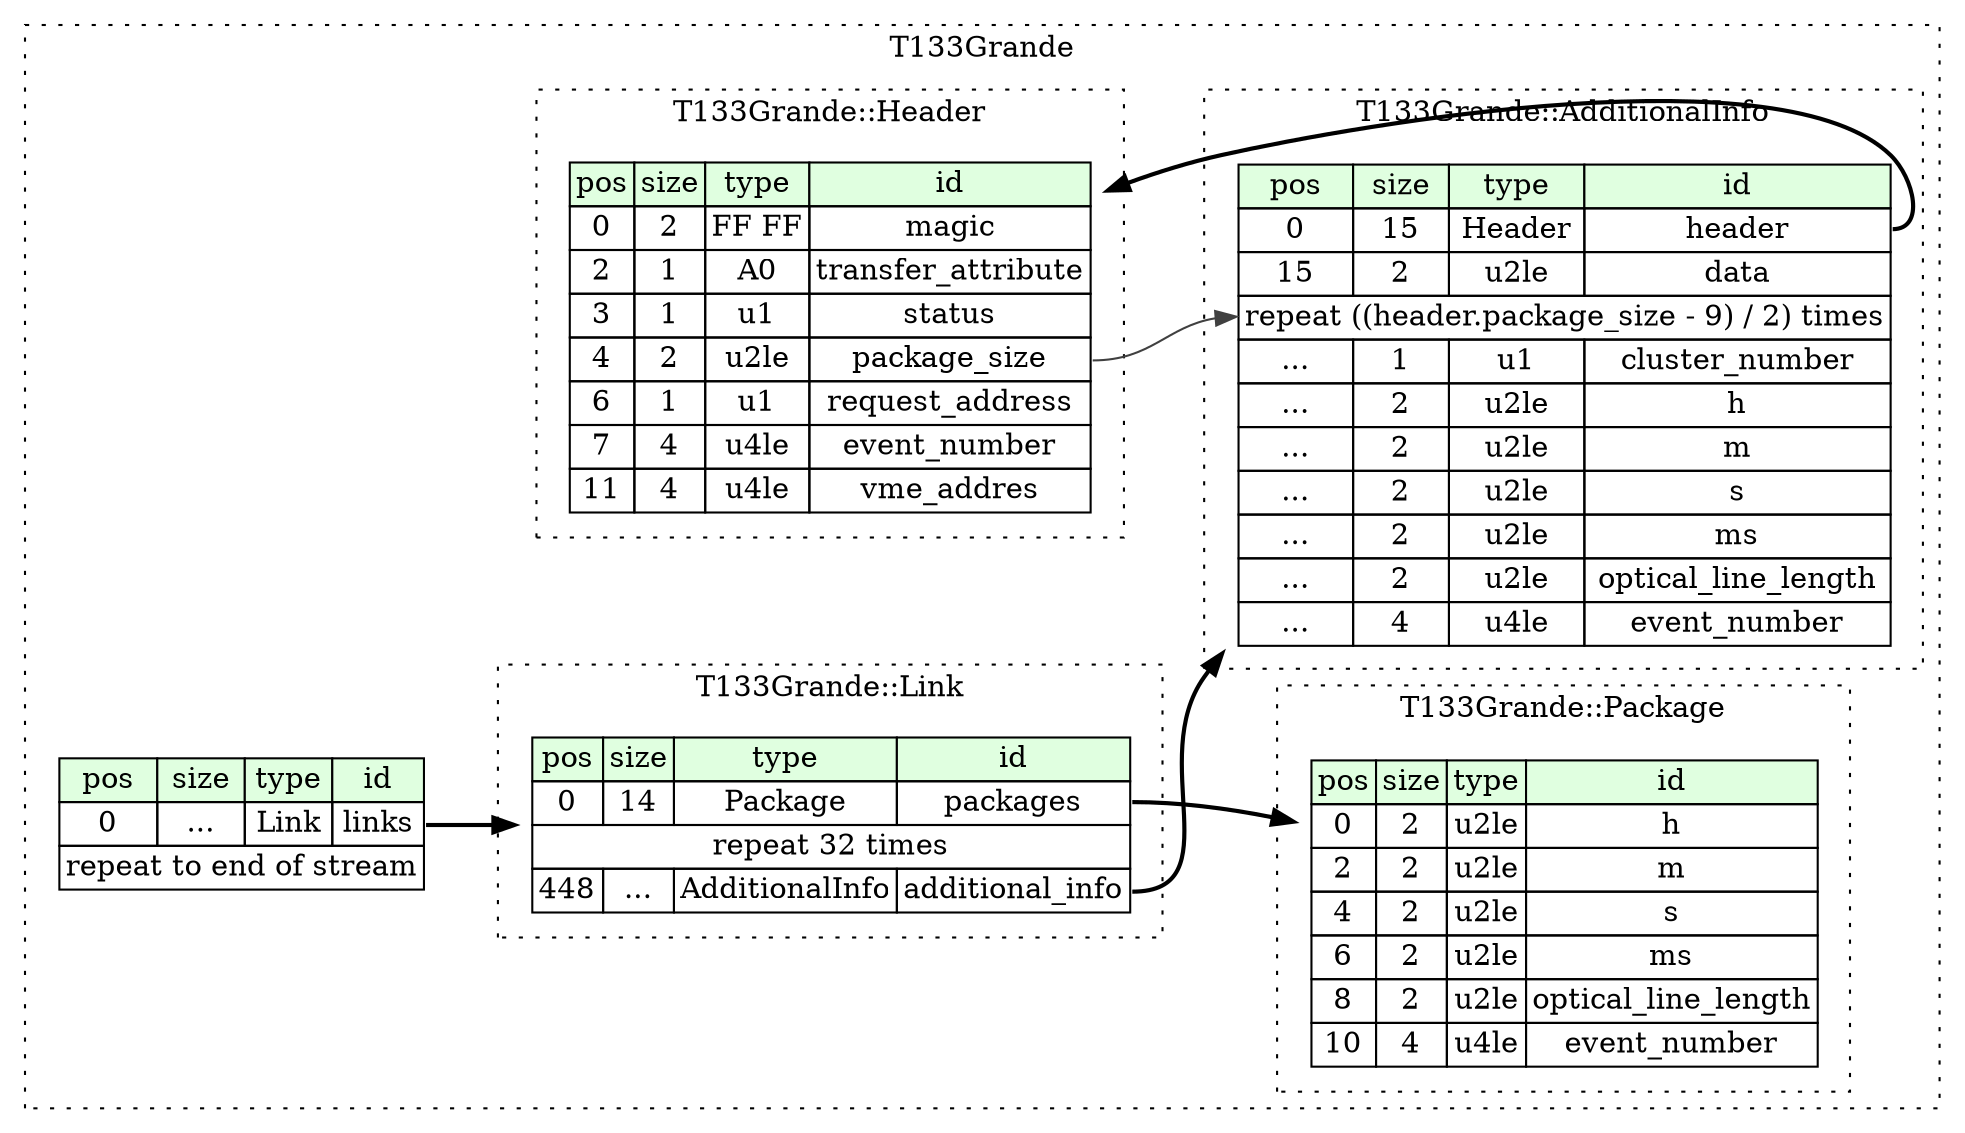 digraph {
	rankdir=LR;
	node [shape=plaintext];
	subgraph cluster__t133_grande {
		label="T133Grande";
		graph[style=dotted];

		t133_grande__seq [label=<<TABLE BORDER="0" CELLBORDER="1" CELLSPACING="0">
			<TR><TD BGCOLOR="#E0FFE0">pos</TD><TD BGCOLOR="#E0FFE0">size</TD><TD BGCOLOR="#E0FFE0">type</TD><TD BGCOLOR="#E0FFE0">id</TD></TR>
			<TR><TD PORT="links_pos">0</TD><TD PORT="links_size">...</TD><TD>Link</TD><TD PORT="links_type">links</TD></TR>
			<TR><TD COLSPAN="4" PORT="links__repeat">repeat to end of stream</TD></TR>
		</TABLE>>];
		subgraph cluster__link {
			label="T133Grande::Link";
			graph[style=dotted];

			link__seq [label=<<TABLE BORDER="0" CELLBORDER="1" CELLSPACING="0">
				<TR><TD BGCOLOR="#E0FFE0">pos</TD><TD BGCOLOR="#E0FFE0">size</TD><TD BGCOLOR="#E0FFE0">type</TD><TD BGCOLOR="#E0FFE0">id</TD></TR>
				<TR><TD PORT="packages_pos">0</TD><TD PORT="packages_size">14</TD><TD>Package</TD><TD PORT="packages_type">packages</TD></TR>
				<TR><TD COLSPAN="4" PORT="packages__repeat">repeat 32 times</TD></TR>
				<TR><TD PORT="additional_info_pos">448</TD><TD PORT="additional_info_size">...</TD><TD>AdditionalInfo</TD><TD PORT="additional_info_type">additional_info</TD></TR>
			</TABLE>>];
		}
		subgraph cluster__package {
			label="T133Grande::Package";
			graph[style=dotted];

			package__seq [label=<<TABLE BORDER="0" CELLBORDER="1" CELLSPACING="0">
				<TR><TD BGCOLOR="#E0FFE0">pos</TD><TD BGCOLOR="#E0FFE0">size</TD><TD BGCOLOR="#E0FFE0">type</TD><TD BGCOLOR="#E0FFE0">id</TD></TR>
				<TR><TD PORT="h_pos">0</TD><TD PORT="h_size">2</TD><TD>u2le</TD><TD PORT="h_type">h</TD></TR>
				<TR><TD PORT="m_pos">2</TD><TD PORT="m_size">2</TD><TD>u2le</TD><TD PORT="m_type">m</TD></TR>
				<TR><TD PORT="s_pos">4</TD><TD PORT="s_size">2</TD><TD>u2le</TD><TD PORT="s_type">s</TD></TR>
				<TR><TD PORT="ms_pos">6</TD><TD PORT="ms_size">2</TD><TD>u2le</TD><TD PORT="ms_type">ms</TD></TR>
				<TR><TD PORT="optical_line_length_pos">8</TD><TD PORT="optical_line_length_size">2</TD><TD>u2le</TD><TD PORT="optical_line_length_type">optical_line_length</TD></TR>
				<TR><TD PORT="event_number_pos">10</TD><TD PORT="event_number_size">4</TD><TD>u4le</TD><TD PORT="event_number_type">event_number</TD></TR>
			</TABLE>>];
		}
		subgraph cluster__header {
			label="T133Grande::Header";
			graph[style=dotted];

			header__seq [label=<<TABLE BORDER="0" CELLBORDER="1" CELLSPACING="0">
				<TR><TD BGCOLOR="#E0FFE0">pos</TD><TD BGCOLOR="#E0FFE0">size</TD><TD BGCOLOR="#E0FFE0">type</TD><TD BGCOLOR="#E0FFE0">id</TD></TR>
				<TR><TD PORT="magic_pos">0</TD><TD PORT="magic_size">2</TD><TD>FF FF</TD><TD PORT="magic_type">magic</TD></TR>
				<TR><TD PORT="transfer_attribute_pos">2</TD><TD PORT="transfer_attribute_size">1</TD><TD>A0</TD><TD PORT="transfer_attribute_type">transfer_attribute</TD></TR>
				<TR><TD PORT="status_pos">3</TD><TD PORT="status_size">1</TD><TD>u1</TD><TD PORT="status_type">status</TD></TR>
				<TR><TD PORT="package_size_pos">4</TD><TD PORT="package_size_size">2</TD><TD>u2le</TD><TD PORT="package_size_type">package_size</TD></TR>
				<TR><TD PORT="request_address_pos">6</TD><TD PORT="request_address_size">1</TD><TD>u1</TD><TD PORT="request_address_type">request_address</TD></TR>
				<TR><TD PORT="event_number_pos">7</TD><TD PORT="event_number_size">4</TD><TD>u4le</TD><TD PORT="event_number_type">event_number</TD></TR>
				<TR><TD PORT="vme_addres_pos">11</TD><TD PORT="vme_addres_size">4</TD><TD>u4le</TD><TD PORT="vme_addres_type">vme_addres</TD></TR>
			</TABLE>>];
		}
		subgraph cluster__additional_info {
			label="T133Grande::AdditionalInfo";
			graph[style=dotted];

			additional_info__seq [label=<<TABLE BORDER="0" CELLBORDER="1" CELLSPACING="0">
				<TR><TD BGCOLOR="#E0FFE0">pos</TD><TD BGCOLOR="#E0FFE0">size</TD><TD BGCOLOR="#E0FFE0">type</TD><TD BGCOLOR="#E0FFE0">id</TD></TR>
				<TR><TD PORT="header_pos">0</TD><TD PORT="header_size">15</TD><TD>Header</TD><TD PORT="header_type">header</TD></TR>
				<TR><TD PORT="data_pos">15</TD><TD PORT="data_size">2</TD><TD>u2le</TD><TD PORT="data_type">data</TD></TR>
				<TR><TD COLSPAN="4" PORT="data__repeat">repeat ((header.package_size - 9) / 2) times</TD></TR>
				<TR><TD PORT="cluster_number_pos">...</TD><TD PORT="cluster_number_size">1</TD><TD>u1</TD><TD PORT="cluster_number_type">cluster_number</TD></TR>
				<TR><TD PORT="h_pos">...</TD><TD PORT="h_size">2</TD><TD>u2le</TD><TD PORT="h_type">h</TD></TR>
				<TR><TD PORT="m_pos">...</TD><TD PORT="m_size">2</TD><TD>u2le</TD><TD PORT="m_type">m</TD></TR>
				<TR><TD PORT="s_pos">...</TD><TD PORT="s_size">2</TD><TD>u2le</TD><TD PORT="s_type">s</TD></TR>
				<TR><TD PORT="ms_pos">...</TD><TD PORT="ms_size">2</TD><TD>u2le</TD><TD PORT="ms_type">ms</TD></TR>
				<TR><TD PORT="optical_line_length_pos">...</TD><TD PORT="optical_line_length_size">2</TD><TD>u2le</TD><TD PORT="optical_line_length_type">optical_line_length</TD></TR>
				<TR><TD PORT="event_number_pos">...</TD><TD PORT="event_number_size">4</TD><TD>u4le</TD><TD PORT="event_number_type">event_number</TD></TR>
			</TABLE>>];
		}
	}
	t133_grande__seq:links_type -> link__seq [style=bold];
	link__seq:packages_type -> package__seq [style=bold];
	link__seq:additional_info_type -> additional_info__seq [style=bold];
	additional_info__seq:header_type -> header__seq [style=bold];
	header__seq:package_size_type -> additional_info__seq:data__repeat [color="#404040"];
}
